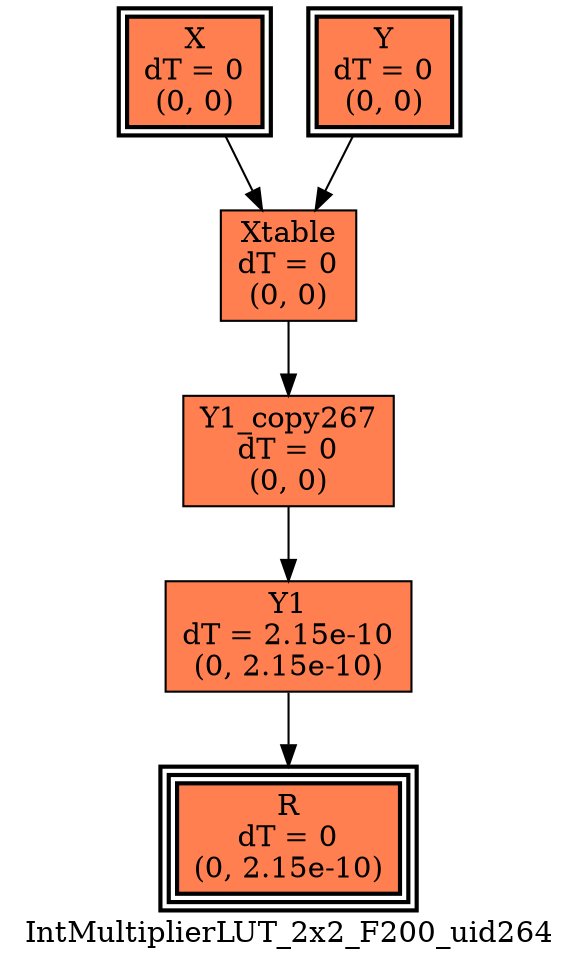 digraph IntMultiplierLUT_2x2_F200_uid264
{
	//graph drawing options
	label=IntMultiplierLUT_2x2_F200_uid264;
	labelloc=bottom;
	labeljust=right;
	ratio=auto;
	nodesep=0.25;
	ranksep=0.5;

	//input/output signals of operator IntMultiplierLUT_2x2_F200_uid264
	X__IntMultiplierLUT_2x2_F200_uid264 [ label="X\ndT = 0\n(0, 0)", shape=box, color=black, style="bold, filled", fillcolor=coral, peripheries=2 ];
	Y__IntMultiplierLUT_2x2_F200_uid264 [ label="Y\ndT = 0\n(0, 0)", shape=box, color=black, style="bold, filled", fillcolor=coral, peripheries=2 ];
	R__IntMultiplierLUT_2x2_F200_uid264 [ label="R\ndT = 0\n(0, 2.15e-10)", shape=box, color=black, style="bold, filled", fillcolor=coral, peripheries=3 ];
	{rank=same X__IntMultiplierLUT_2x2_F200_uid264, Y__IntMultiplierLUT_2x2_F200_uid264};
	{rank=same R__IntMultiplierLUT_2x2_F200_uid264};
	//internal signals of operator IntMultiplierLUT_2x2_F200_uid264
	Xtable__IntMultiplierLUT_2x2_F200_uid264 [ label="Xtable\ndT = 0\n(0, 0)", shape=box, color=black, style=filled, fillcolor=coral, peripheries=1 ];
	Y1__IntMultiplierLUT_2x2_F200_uid264 [ label="Y1\ndT = 2.15e-10\n(0, 2.15e-10)", shape=box, color=black, style=filled, fillcolor=coral, peripheries=1 ];
	Y1_copy267__IntMultiplierLUT_2x2_F200_uid264 [ label="Y1_copy267\ndT = 0\n(0, 0)", shape=box, color=black, style=filled, fillcolor=coral, peripheries=1 ];

	//subcomponents of operator IntMultiplierLUT_2x2_F200_uid264

	//input and internal signal connections of operator IntMultiplierLUT_2x2_F200_uid264
	X__IntMultiplierLUT_2x2_F200_uid264 -> Xtable__IntMultiplierLUT_2x2_F200_uid264 [ arrowhead=normal, arrowsize=1.0, arrowtail=normal, color=black, dir=forward  ];
	Y__IntMultiplierLUT_2x2_F200_uid264 -> Xtable__IntMultiplierLUT_2x2_F200_uid264 [ arrowhead=normal, arrowsize=1.0, arrowtail=normal, color=black, dir=forward  ];
	Xtable__IntMultiplierLUT_2x2_F200_uid264 -> Y1_copy267__IntMultiplierLUT_2x2_F200_uid264 [ arrowhead=normal, arrowsize=1.0, arrowtail=normal, color=black, dir=forward  ];
	Y1__IntMultiplierLUT_2x2_F200_uid264 -> R__IntMultiplierLUT_2x2_F200_uid264 [ arrowhead=normal, arrowsize=1.0, arrowtail=normal, color=black, dir=forward  ];
	Y1_copy267__IntMultiplierLUT_2x2_F200_uid264 -> Y1__IntMultiplierLUT_2x2_F200_uid264 [ arrowhead=normal, arrowsize=1.0, arrowtail=normal, color=black, dir=forward  ];
}

